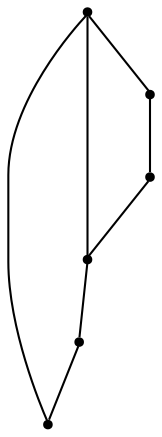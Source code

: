 graph {
  node [shape=point,comment="{\"directed\":false,\"doi\":\"10.1007/978-3-540-31843-9_22\",\"figure\":\"3 (1)\"}"]

  v0 [pos="420.0156352198401,2180.9683905707466"]
  v1 [pos="632.654156068314,2180.9683905707466"]
  v2 [pos="738.9718545603198,2180.9683905707466"]
  v3 [pos="526.3343591024709,2180.9683905707466"]
  v4 [pos="526.3343591024709,2322.700670030382"]
  v5 [pos="313.6958541515262,2180.9683905707466"]

  v5 -- v0 [id="-5",pos="313.6958541515262,2180.9683905707466 420.0156352198401,2180.9683905707466 420.0156352198401,2180.9683905707466 420.0156352198401,2180.9683905707466"]
  v0 -- v3 [id="-6",pos="420.0156352198401,2180.9683905707466 526.3343591024709,2180.9683905707466 526.3343591024709,2180.9683905707466 526.3343591024709,2180.9683905707466"]
  v3 -- v1 [id="-7",pos="526.3343591024709,2180.9683905707466 632.654156068314,2180.9683905707466 632.654156068314,2180.9683905707466 632.654156068314,2180.9683905707466"]
  v1 -- v2 [id="-8",pos="632.654156068314,2180.9683905707466 738.9718545603198,2180.9683905707466 738.9718545603198,2180.9683905707466 738.9718545603198,2180.9683905707466"]
  v4 -- v5 [id="-26",pos="526.3343591024709,2322.700670030382 313.6958541515262,2180.9683905707466 313.6958541515262,2180.9683905707466 313.6958541515262,2180.9683905707466"]
  v4 -- v2 [id="-27",pos="526.3343591024709,2322.700670030382 738.9718545603198,2180.9683905707466 738.9718545603198,2180.9683905707466 738.9718545603198,2180.9683905707466"]
  v4 -- v3 [id="-28",pos="526.3343591024709,2322.700670030382 526.3343591024709,2180.9683905707466 526.3343591024709,2180.9683905707466 526.3343591024709,2180.9683905707466"]
}